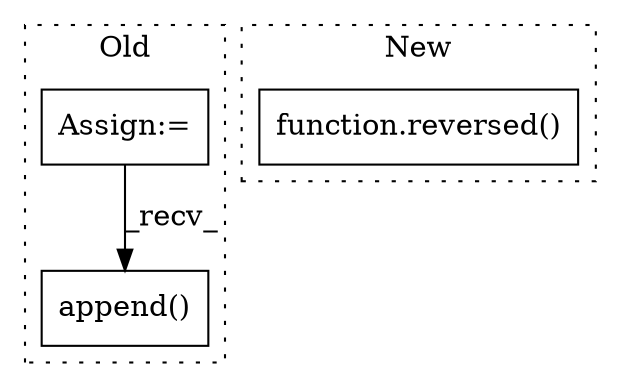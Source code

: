 digraph G {
subgraph cluster0 {
1 [label="append()" a="75" s="6247,6284" l="26,1" shape="box"];
3 [label="Assign:=" a="68" s="5686" l="22" shape="box"];
label = "Old";
style="dotted";
}
subgraph cluster1 {
2 [label="function.reversed()" a="75" s="7454,7476" l="9,1" shape="box"];
label = "New";
style="dotted";
}
3 -> 1 [label="_recv_"];
}